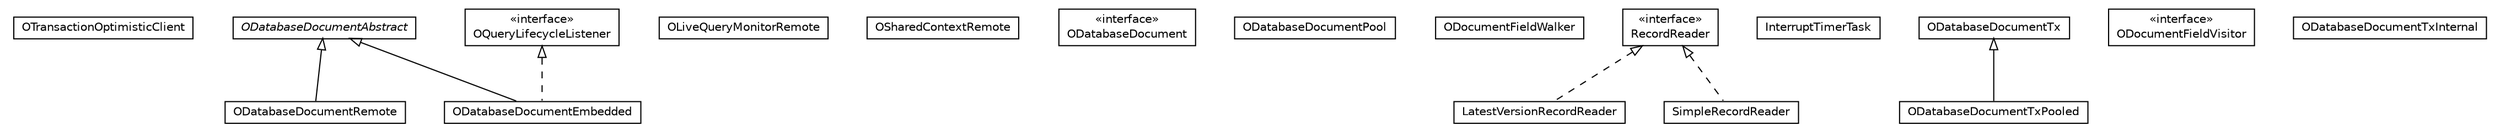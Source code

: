 #!/usr/local/bin/dot
#
# Class diagram 
# Generated by UMLGraph version R5_6-24-gf6e263 (http://www.umlgraph.org/)
#

digraph G {
	edge [fontname="Helvetica",fontsize=10,labelfontname="Helvetica",labelfontsize=10];
	node [fontname="Helvetica",fontsize=10,shape=plaintext];
	nodesep=0.25;
	ranksep=0.5;
	// com.orientechnologies.orient.core.db.document.OTransactionOptimisticClient
	c107954 [label=<<table title="com.orientechnologies.orient.core.db.document.OTransactionOptimisticClient" border="0" cellborder="1" cellspacing="0" cellpadding="2" port="p" href="./OTransactionOptimisticClient.html">
		<tr><td><table border="0" cellspacing="0" cellpadding="1">
<tr><td align="center" balign="center"> OTransactionOptimisticClient </td></tr>
		</table></td></tr>
		</table>>, URL="./OTransactionOptimisticClient.html", fontname="Helvetica", fontcolor="black", fontsize=10.0];
	// com.orientechnologies.orient.core.db.document.ODatabaseDocumentRemote
	c107955 [label=<<table title="com.orientechnologies.orient.core.db.document.ODatabaseDocumentRemote" border="0" cellborder="1" cellspacing="0" cellpadding="2" port="p" href="./ODatabaseDocumentRemote.html">
		<tr><td><table border="0" cellspacing="0" cellpadding="1">
<tr><td align="center" balign="center"> ODatabaseDocumentRemote </td></tr>
		</table></td></tr>
		</table>>, URL="./ODatabaseDocumentRemote.html", fontname="Helvetica", fontcolor="black", fontsize=10.0];
	// com.orientechnologies.orient.core.db.document.OLiveQueryMonitorRemote
	c107956 [label=<<table title="com.orientechnologies.orient.core.db.document.OLiveQueryMonitorRemote" border="0" cellborder="1" cellspacing="0" cellpadding="2" port="p" href="./OLiveQueryMonitorRemote.html">
		<tr><td><table border="0" cellspacing="0" cellpadding="1">
<tr><td align="center" balign="center"> OLiveQueryMonitorRemote </td></tr>
		</table></td></tr>
		</table>>, URL="./OLiveQueryMonitorRemote.html", fontname="Helvetica", fontcolor="black", fontsize=10.0];
	// com.orientechnologies.orient.core.db.document.OSharedContextRemote
	c107957 [label=<<table title="com.orientechnologies.orient.core.db.document.OSharedContextRemote" border="0" cellborder="1" cellspacing="0" cellpadding="2" port="p" href="./OSharedContextRemote.html">
		<tr><td><table border="0" cellspacing="0" cellpadding="1">
<tr><td align="center" balign="center"> OSharedContextRemote </td></tr>
		</table></td></tr>
		</table>>, URL="./OSharedContextRemote.html", fontname="Helvetica", fontcolor="black", fontsize=10.0];
	// com.orientechnologies.orient.core.db.document.ODatabaseDocumentAbstract
	c107958 [label=<<table title="com.orientechnologies.orient.core.db.document.ODatabaseDocumentAbstract" border="0" cellborder="1" cellspacing="0" cellpadding="2" port="p" href="./ODatabaseDocumentAbstract.html">
		<tr><td><table border="0" cellspacing="0" cellpadding="1">
<tr><td align="center" balign="center"><font face="Helvetica-Oblique"> ODatabaseDocumentAbstract </font></td></tr>
		</table></td></tr>
		</table>>, URL="./ODatabaseDocumentAbstract.html", fontname="Helvetica", fontcolor="black", fontsize=10.0];
	// com.orientechnologies.orient.core.db.document.ODatabaseDocument
	c107959 [label=<<table title="com.orientechnologies.orient.core.db.document.ODatabaseDocument" border="0" cellborder="1" cellspacing="0" cellpadding="2" port="p" href="./ODatabaseDocument.html">
		<tr><td><table border="0" cellspacing="0" cellpadding="1">
<tr><td align="center" balign="center"> &#171;interface&#187; </td></tr>
<tr><td align="center" balign="center"> ODatabaseDocument </td></tr>
		</table></td></tr>
		</table>>, URL="./ODatabaseDocument.html", fontname="Helvetica", fontcolor="black", fontsize=10.0];
	// com.orientechnologies.orient.core.db.document.ODatabaseDocumentPool
	c107960 [label=<<table title="com.orientechnologies.orient.core.db.document.ODatabaseDocumentPool" border="0" cellborder="1" cellspacing="0" cellpadding="2" port="p" href="./ODatabaseDocumentPool.html">
		<tr><td><table border="0" cellspacing="0" cellpadding="1">
<tr><td align="center" balign="center"> ODatabaseDocumentPool </td></tr>
		</table></td></tr>
		</table>>, URL="./ODatabaseDocumentPool.html", fontname="Helvetica", fontcolor="black", fontsize=10.0];
	// com.orientechnologies.orient.core.db.document.ODocumentFieldWalker
	c107961 [label=<<table title="com.orientechnologies.orient.core.db.document.ODocumentFieldWalker" border="0" cellborder="1" cellspacing="0" cellpadding="2" port="p" href="./ODocumentFieldWalker.html">
		<tr><td><table border="0" cellspacing="0" cellpadding="1">
<tr><td align="center" balign="center"> ODocumentFieldWalker </td></tr>
		</table></td></tr>
		</table>>, URL="./ODocumentFieldWalker.html", fontname="Helvetica", fontcolor="black", fontsize=10.0];
	// com.orientechnologies.orient.core.db.document.LatestVersionRecordReader
	c107962 [label=<<table title="com.orientechnologies.orient.core.db.document.LatestVersionRecordReader" border="0" cellborder="1" cellspacing="0" cellpadding="2" port="p" href="./LatestVersionRecordReader.html">
		<tr><td><table border="0" cellspacing="0" cellpadding="1">
<tr><td align="center" balign="center"> LatestVersionRecordReader </td></tr>
		</table></td></tr>
		</table>>, URL="./LatestVersionRecordReader.html", fontname="Helvetica", fontcolor="black", fontsize=10.0];
	// com.orientechnologies.orient.core.db.document.ODatabaseDocumentEmbedded
	c107963 [label=<<table title="com.orientechnologies.orient.core.db.document.ODatabaseDocumentEmbedded" border="0" cellborder="1" cellspacing="0" cellpadding="2" port="p" href="./ODatabaseDocumentEmbedded.html">
		<tr><td><table border="0" cellspacing="0" cellpadding="1">
<tr><td align="center" balign="center"> ODatabaseDocumentEmbedded </td></tr>
		</table></td></tr>
		</table>>, URL="./ODatabaseDocumentEmbedded.html", fontname="Helvetica", fontcolor="black", fontsize=10.0];
	// com.orientechnologies.orient.core.db.document.ODatabaseDocumentEmbedded.InterruptTimerTask
	c107964 [label=<<table title="com.orientechnologies.orient.core.db.document.ODatabaseDocumentEmbedded.InterruptTimerTask" border="0" cellborder="1" cellspacing="0" cellpadding="2" port="p" href="./ODatabaseDocumentEmbedded.InterruptTimerTask.html">
		<tr><td><table border="0" cellspacing="0" cellpadding="1">
<tr><td align="center" balign="center"> InterruptTimerTask </td></tr>
		</table></td></tr>
		</table>>, URL="./ODatabaseDocumentEmbedded.InterruptTimerTask.html", fontname="Helvetica", fontcolor="black", fontsize=10.0];
	// com.orientechnologies.orient.core.db.document.ODatabaseDocumentTxPooled
	c107965 [label=<<table title="com.orientechnologies.orient.core.db.document.ODatabaseDocumentTxPooled" border="0" cellborder="1" cellspacing="0" cellpadding="2" port="p" href="./ODatabaseDocumentTxPooled.html">
		<tr><td><table border="0" cellspacing="0" cellpadding="1">
<tr><td align="center" balign="center"> ODatabaseDocumentTxPooled </td></tr>
		</table></td></tr>
		</table>>, URL="./ODatabaseDocumentTxPooled.html", fontname="Helvetica", fontcolor="black", fontsize=10.0];
	// com.orientechnologies.orient.core.db.document.RecordReader
	c107966 [label=<<table title="com.orientechnologies.orient.core.db.document.RecordReader" border="0" cellborder="1" cellspacing="0" cellpadding="2" port="p" href="./RecordReader.html">
		<tr><td><table border="0" cellspacing="0" cellpadding="1">
<tr><td align="center" balign="center"> &#171;interface&#187; </td></tr>
<tr><td align="center" balign="center"> RecordReader </td></tr>
		</table></td></tr>
		</table>>, URL="./RecordReader.html", fontname="Helvetica", fontcolor="black", fontsize=10.0];
	// com.orientechnologies.orient.core.db.document.OQueryLifecycleListener
	c107967 [label=<<table title="com.orientechnologies.orient.core.db.document.OQueryLifecycleListener" border="0" cellborder="1" cellspacing="0" cellpadding="2" port="p" href="./OQueryLifecycleListener.html">
		<tr><td><table border="0" cellspacing="0" cellpadding="1">
<tr><td align="center" balign="center"> &#171;interface&#187; </td></tr>
<tr><td align="center" balign="center"> OQueryLifecycleListener </td></tr>
		</table></td></tr>
		</table>>, URL="./OQueryLifecycleListener.html", fontname="Helvetica", fontcolor="black", fontsize=10.0];
	// com.orientechnologies.orient.core.db.document.ODocumentFieldVisitor
	c107968 [label=<<table title="com.orientechnologies.orient.core.db.document.ODocumentFieldVisitor" border="0" cellborder="1" cellspacing="0" cellpadding="2" port="p" href="./ODocumentFieldVisitor.html">
		<tr><td><table border="0" cellspacing="0" cellpadding="1">
<tr><td align="center" balign="center"> &#171;interface&#187; </td></tr>
<tr><td align="center" balign="center"> ODocumentFieldVisitor </td></tr>
		</table></td></tr>
		</table>>, URL="./ODocumentFieldVisitor.html", fontname="Helvetica", fontcolor="black", fontsize=10.0];
	// com.orientechnologies.orient.core.db.document.ODatabaseDocumentTxInternal
	c107969 [label=<<table title="com.orientechnologies.orient.core.db.document.ODatabaseDocumentTxInternal" border="0" cellborder="1" cellspacing="0" cellpadding="2" port="p" href="./ODatabaseDocumentTxInternal.html">
		<tr><td><table border="0" cellspacing="0" cellpadding="1">
<tr><td align="center" balign="center"> ODatabaseDocumentTxInternal </td></tr>
		</table></td></tr>
		</table>>, URL="./ODatabaseDocumentTxInternal.html", fontname="Helvetica", fontcolor="black", fontsize=10.0];
	// com.orientechnologies.orient.core.db.document.SimpleRecordReader
	c107970 [label=<<table title="com.orientechnologies.orient.core.db.document.SimpleRecordReader" border="0" cellborder="1" cellspacing="0" cellpadding="2" port="p" href="./SimpleRecordReader.html">
		<tr><td><table border="0" cellspacing="0" cellpadding="1">
<tr><td align="center" balign="center"> SimpleRecordReader </td></tr>
		</table></td></tr>
		</table>>, URL="./SimpleRecordReader.html", fontname="Helvetica", fontcolor="black", fontsize=10.0];
	// com.orientechnologies.orient.core.db.document.ODatabaseDocumentTx
	c107971 [label=<<table title="com.orientechnologies.orient.core.db.document.ODatabaseDocumentTx" border="0" cellborder="1" cellspacing="0" cellpadding="2" port="p" href="./ODatabaseDocumentTx.html">
		<tr><td><table border="0" cellspacing="0" cellpadding="1">
<tr><td align="center" balign="center"> ODatabaseDocumentTx </td></tr>
		</table></td></tr>
		</table>>, URL="./ODatabaseDocumentTx.html", fontname="Helvetica", fontcolor="black", fontsize=10.0];
	//com.orientechnologies.orient.core.db.document.ODatabaseDocumentRemote extends com.orientechnologies.orient.core.db.document.ODatabaseDocumentAbstract
	c107958:p -> c107955:p [dir=back,arrowtail=empty];
	//com.orientechnologies.orient.core.db.document.LatestVersionRecordReader implements com.orientechnologies.orient.core.db.document.RecordReader
	c107966:p -> c107962:p [dir=back,arrowtail=empty,style=dashed];
	//com.orientechnologies.orient.core.db.document.ODatabaseDocumentEmbedded extends com.orientechnologies.orient.core.db.document.ODatabaseDocumentAbstract
	c107958:p -> c107963:p [dir=back,arrowtail=empty];
	//com.orientechnologies.orient.core.db.document.ODatabaseDocumentEmbedded implements com.orientechnologies.orient.core.db.document.OQueryLifecycleListener
	c107967:p -> c107963:p [dir=back,arrowtail=empty,style=dashed];
	//com.orientechnologies.orient.core.db.document.ODatabaseDocumentTxPooled extends com.orientechnologies.orient.core.db.document.ODatabaseDocumentTx
	c107971:p -> c107965:p [dir=back,arrowtail=empty];
	//com.orientechnologies.orient.core.db.document.SimpleRecordReader implements com.orientechnologies.orient.core.db.document.RecordReader
	c107966:p -> c107970:p [dir=back,arrowtail=empty,style=dashed];
}

